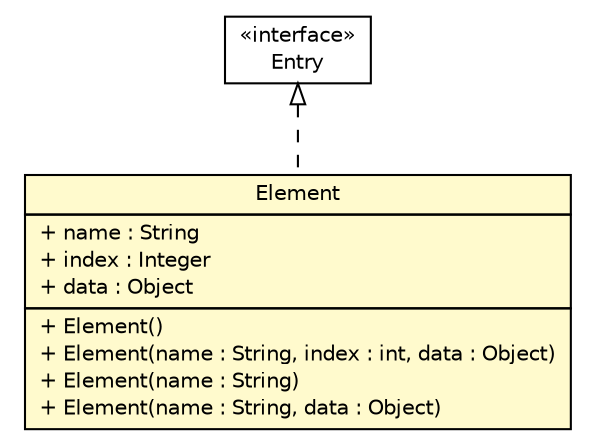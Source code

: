 #!/usr/local/bin/dot
#
# Class diagram 
# Generated by UMLGraph version R5_6 (http://www.umlgraph.org/)
#

digraph G {
	edge [fontname="Helvetica",fontsize=10,labelfontname="Helvetica",labelfontsize=10];
	node [fontname="Helvetica",fontsize=10,shape=plaintext];
	nodesep=0.25;
	ranksep=0.5;
	// sorcer.space.array.Element
	c128519 [label=<<table title="sorcer.space.array.Element" border="0" cellborder="1" cellspacing="0" cellpadding="2" port="p" bgcolor="lemonChiffon" href="./Element.html">
		<tr><td><table border="0" cellspacing="0" cellpadding="1">
<tr><td align="center" balign="center"> Element </td></tr>
		</table></td></tr>
		<tr><td><table border="0" cellspacing="0" cellpadding="1">
<tr><td align="left" balign="left"> + name : String </td></tr>
<tr><td align="left" balign="left"> + index : Integer </td></tr>
<tr><td align="left" balign="left"> + data : Object </td></tr>
		</table></td></tr>
		<tr><td><table border="0" cellspacing="0" cellpadding="1">
<tr><td align="left" balign="left"> + Element() </td></tr>
<tr><td align="left" balign="left"> + Element(name : String, index : int, data : Object) </td></tr>
<tr><td align="left" balign="left"> + Element(name : String) </td></tr>
<tr><td align="left" balign="left"> + Element(name : String, data : Object) </td></tr>
		</table></td></tr>
		</table>>, URL="./Element.html", fontname="Helvetica", fontcolor="black", fontsize=10.0];
	//sorcer.space.array.Element implements net.jini.core.entry.Entry
	c128701:p -> c128519:p [dir=back,arrowtail=empty,style=dashed];
	// net.jini.core.entry.Entry
	c128701 [label=<<table title="net.jini.core.entry.Entry" border="0" cellborder="1" cellspacing="0" cellpadding="2" port="p" href="https://river.apache.org/doc/api/net/jini/core/entry/Entry.html">
		<tr><td><table border="0" cellspacing="0" cellpadding="1">
<tr><td align="center" balign="center"> &#171;interface&#187; </td></tr>
<tr><td align="center" balign="center"> Entry </td></tr>
		</table></td></tr>
		</table>>, URL="https://river.apache.org/doc/api/net/jini/core/entry/Entry.html", fontname="Helvetica", fontcolor="black", fontsize=10.0];
}

